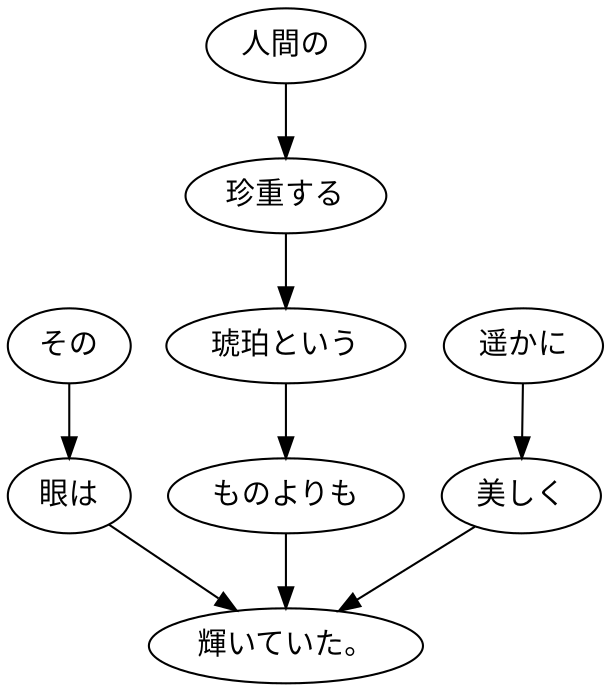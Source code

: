 digraph graph197 {
	node0 [label="その"];
	node1 [label="眼は"];
	node2 [label="人間の"];
	node3 [label="珍重する"];
	node4 [label="琥珀という"];
	node5 [label="ものよりも"];
	node6 [label="遥かに"];
	node7 [label="美しく"];
	node8 [label="輝いていた。"];
	node0 -> node1;
	node1 -> node8;
	node2 -> node3;
	node3 -> node4;
	node4 -> node5;
	node5 -> node8;
	node6 -> node7;
	node7 -> node8;
}
